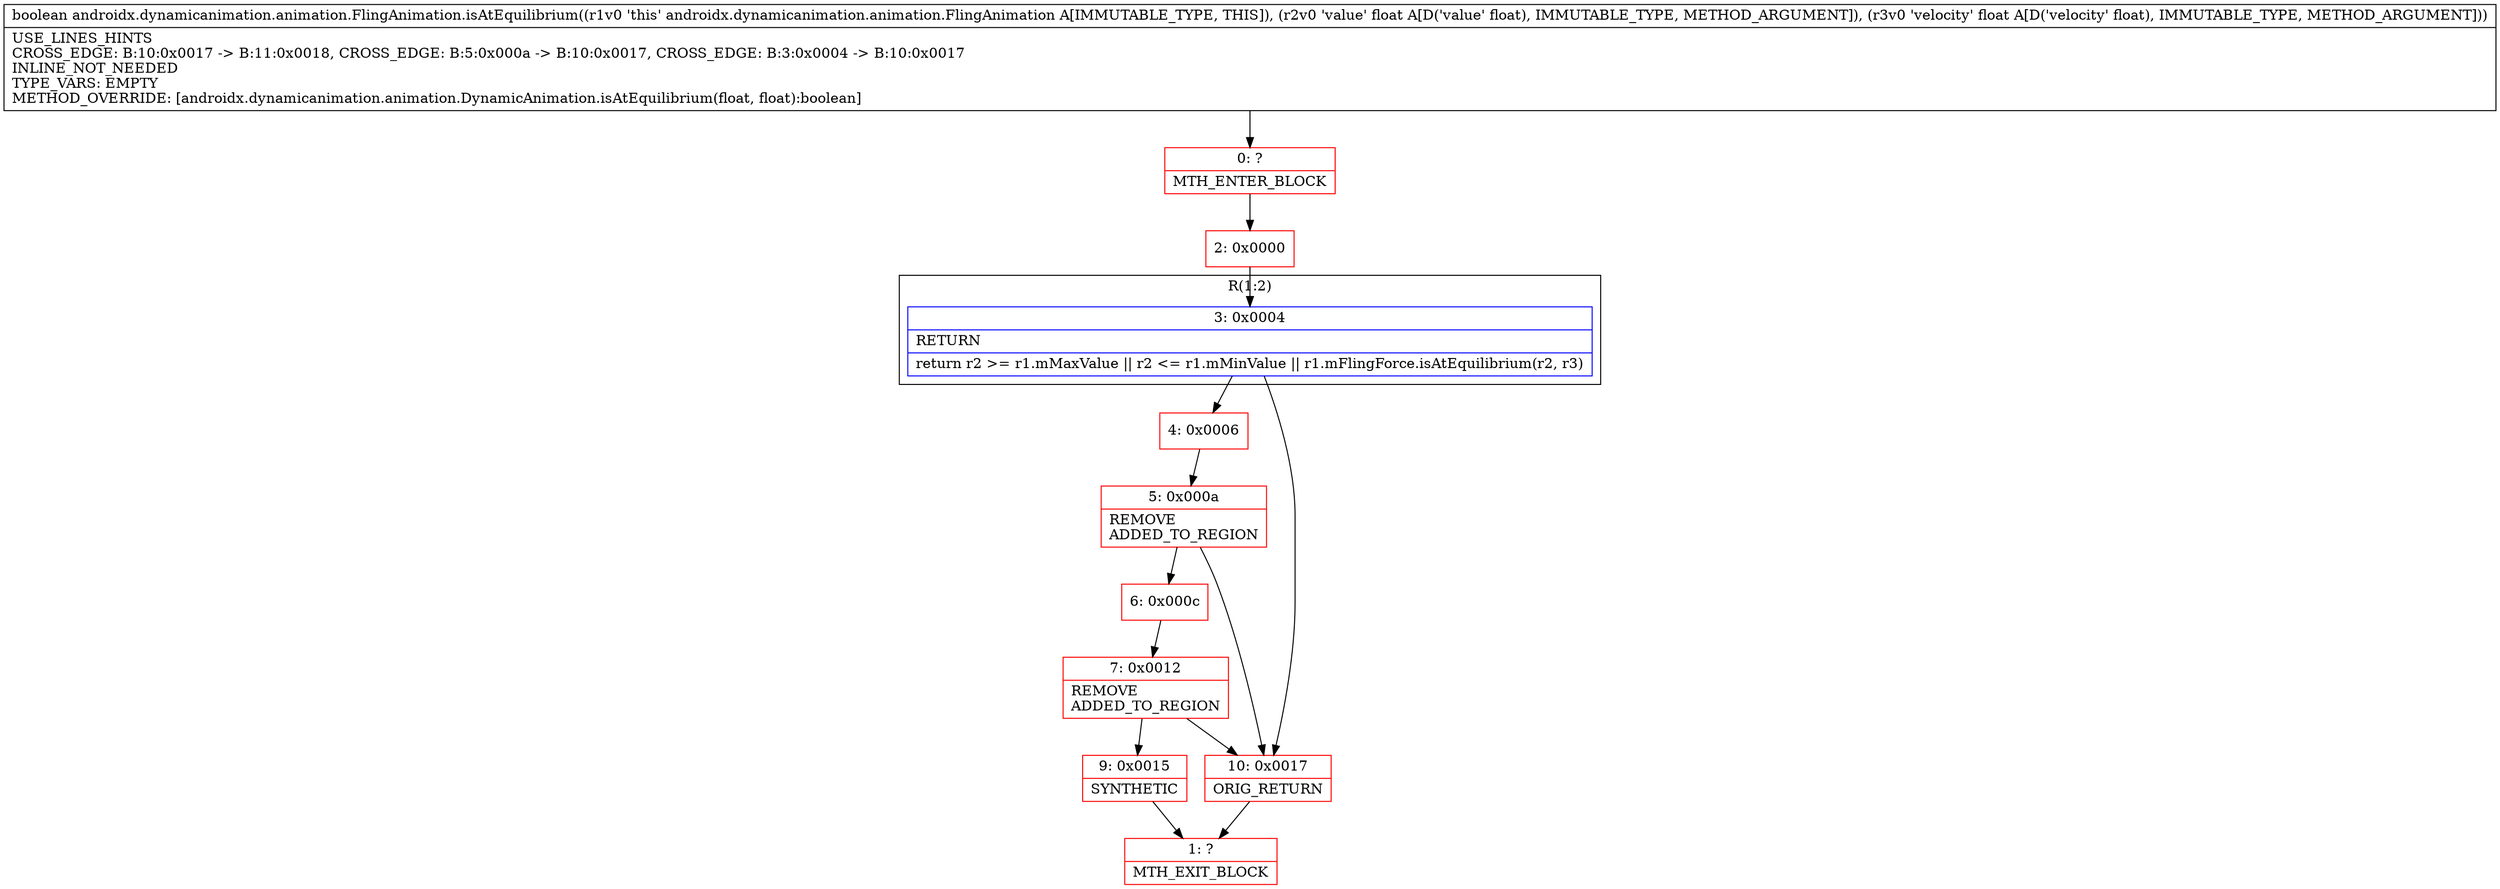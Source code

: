 digraph "CFG forandroidx.dynamicanimation.animation.FlingAnimation.isAtEquilibrium(FF)Z" {
subgraph cluster_Region_933737248 {
label = "R(1:2)";
node [shape=record,color=blue];
Node_3 [shape=record,label="{3\:\ 0x0004|RETURN\l|return r2 \>= r1.mMaxValue \|\| r2 \<= r1.mMinValue \|\| r1.mFlingForce.isAtEquilibrium(r2, r3)\l}"];
}
Node_0 [shape=record,color=red,label="{0\:\ ?|MTH_ENTER_BLOCK\l}"];
Node_2 [shape=record,color=red,label="{2\:\ 0x0000}"];
Node_4 [shape=record,color=red,label="{4\:\ 0x0006}"];
Node_5 [shape=record,color=red,label="{5\:\ 0x000a|REMOVE\lADDED_TO_REGION\l}"];
Node_6 [shape=record,color=red,label="{6\:\ 0x000c}"];
Node_7 [shape=record,color=red,label="{7\:\ 0x0012|REMOVE\lADDED_TO_REGION\l}"];
Node_9 [shape=record,color=red,label="{9\:\ 0x0015|SYNTHETIC\l}"];
Node_1 [shape=record,color=red,label="{1\:\ ?|MTH_EXIT_BLOCK\l}"];
Node_10 [shape=record,color=red,label="{10\:\ 0x0017|ORIG_RETURN\l}"];
MethodNode[shape=record,label="{boolean androidx.dynamicanimation.animation.FlingAnimation.isAtEquilibrium((r1v0 'this' androidx.dynamicanimation.animation.FlingAnimation A[IMMUTABLE_TYPE, THIS]), (r2v0 'value' float A[D('value' float), IMMUTABLE_TYPE, METHOD_ARGUMENT]), (r3v0 'velocity' float A[D('velocity' float), IMMUTABLE_TYPE, METHOD_ARGUMENT]))  | USE_LINES_HINTS\lCROSS_EDGE: B:10:0x0017 \-\> B:11:0x0018, CROSS_EDGE: B:5:0x000a \-\> B:10:0x0017, CROSS_EDGE: B:3:0x0004 \-\> B:10:0x0017\lINLINE_NOT_NEEDED\lTYPE_VARS: EMPTY\lMETHOD_OVERRIDE: [androidx.dynamicanimation.animation.DynamicAnimation.isAtEquilibrium(float, float):boolean]\l}"];
MethodNode -> Node_0;Node_3 -> Node_4;
Node_3 -> Node_10;
Node_0 -> Node_2;
Node_2 -> Node_3;
Node_4 -> Node_5;
Node_5 -> Node_6;
Node_5 -> Node_10;
Node_6 -> Node_7;
Node_7 -> Node_9;
Node_7 -> Node_10;
Node_9 -> Node_1;
Node_10 -> Node_1;
}

